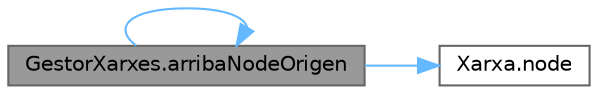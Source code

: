 digraph "GestorXarxes.arribaNodeOrigen"
{
 // LATEX_PDF_SIZE
  bgcolor="transparent";
  edge [fontname=Helvetica,fontsize=10,labelfontname=Helvetica,labelfontsize=10];
  node [fontname=Helvetica,fontsize=10,shape=box,height=0.2,width=0.4];
  rankdir="LR";
  Node1 [id="Node000001",label="GestorXarxes.arribaNodeOrigen",height=0.2,width=0.4,color="gray40", fillcolor="grey60", style="filled", fontcolor="black",tooltip="Verifica si un node pot arribar a un node Origen."];
  Node1 -> Node1 [id="edge1_Node000001_Node000001",color="steelblue1",style="solid",tooltip=" "];
  Node1 -> Node2 [id="edge2_Node000001_Node000002",color="steelblue1",style="solid",tooltip=" "];
  Node2 [id="Node000002",label="Xarxa.node",height=0.2,width=0.4,color="grey40", fillcolor="white", style="filled",URL="$class_xarxa.html#ad54474fd5d22a71c1ad13e6c5d16fb10",tooltip="Retorna el node amb identificador id."];
}
